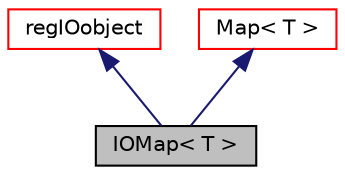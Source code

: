 digraph "IOMap&lt; T &gt;"
{
  bgcolor="transparent";
  edge [fontname="Helvetica",fontsize="10",labelfontname="Helvetica",labelfontsize="10"];
  node [fontname="Helvetica",fontsize="10",shape=record];
  Node7 [label="IOMap\< T \>",height=0.2,width=0.4,color="black", fillcolor="grey75", style="filled", fontcolor="black"];
  Node8 -> Node7 [dir="back",color="midnightblue",fontsize="10",style="solid",fontname="Helvetica"];
  Node8 [label="regIOobject",height=0.2,width=0.4,color="red",URL="$a27441.html",tooltip="regIOobject is an abstract class derived from IOobject to handle automatic object registration with t..."];
  Node15 -> Node7 [dir="back",color="midnightblue",fontsize="10",style="solid",fontname="Helvetica"];
  Node15 [label="Map\< T \>",height=0.2,width=0.4,color="red",URL="$a26873.html",tooltip="A HashTable to objects of type <T> with a label key. "];
}
